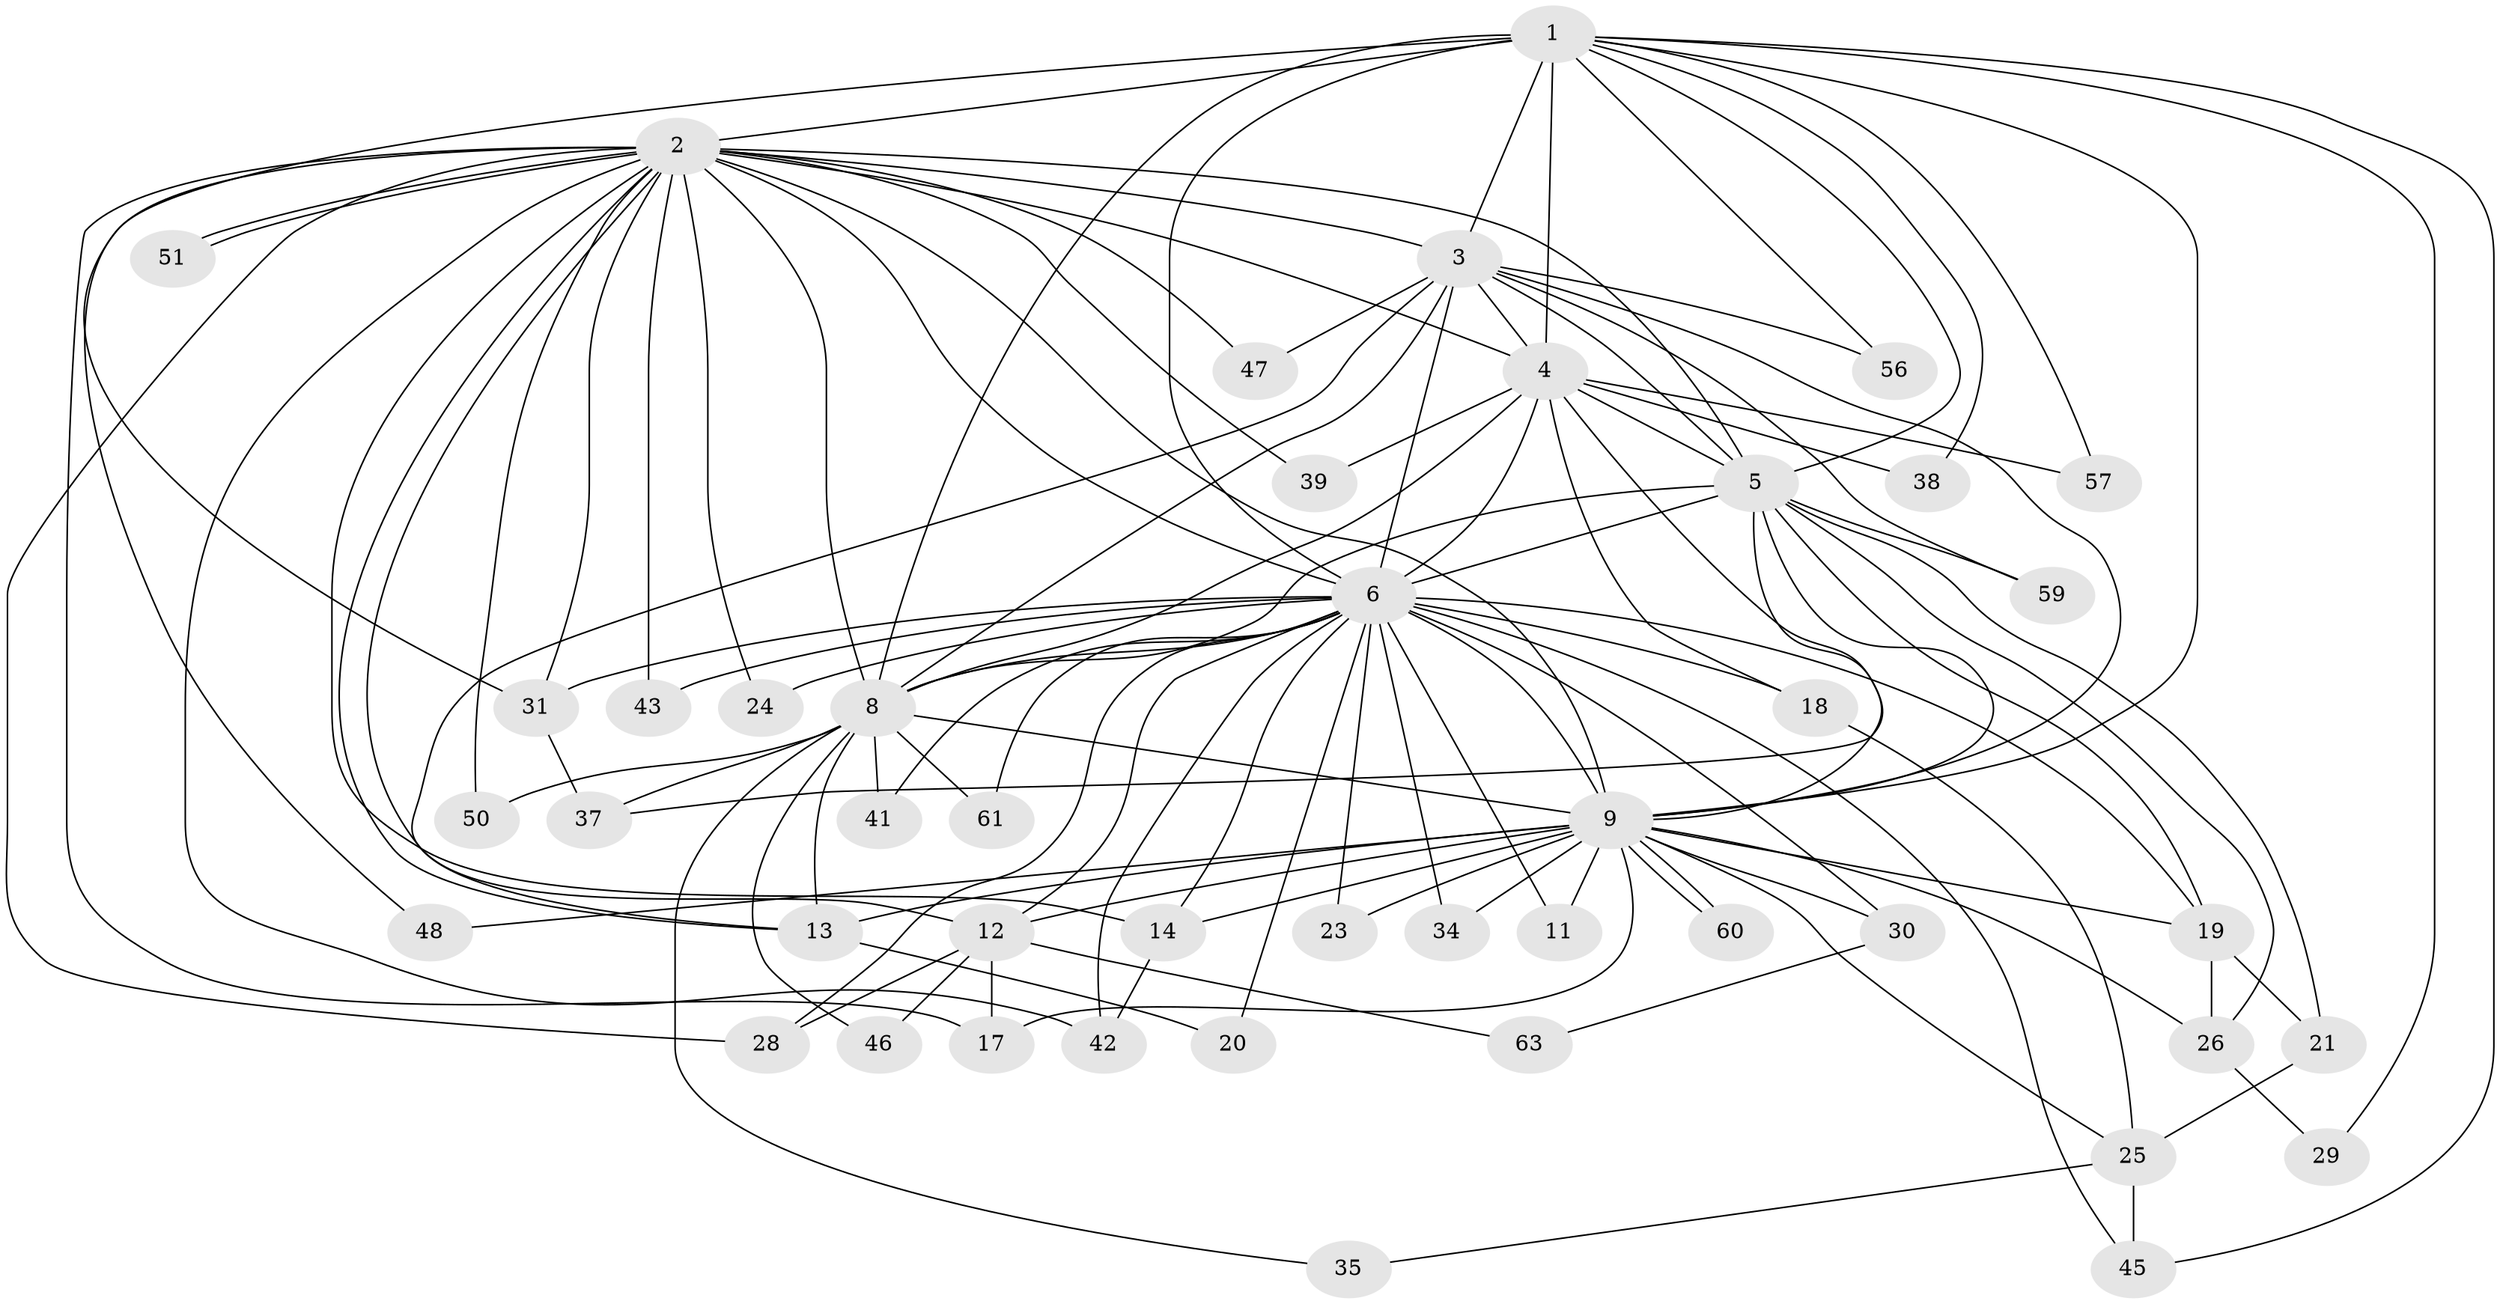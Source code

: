 // original degree distribution, {13: 0.0625, 24: 0.03125, 15: 0.015625, 22: 0.015625, 16: 0.015625, 11: 0.015625, 2: 0.53125, 8: 0.015625, 5: 0.046875, 3: 0.203125, 4: 0.046875}
// Generated by graph-tools (version 1.1) at 2025/11/02/27/25 16:11:00]
// undirected, 45 vertices, 115 edges
graph export_dot {
graph [start="1"]
  node [color=gray90,style=filled];
  1 [super="+10"];
  2 [super="+40"];
  3 [super="+16"];
  4 [super="+36"];
  5 [super="+15"];
  6 [super="+7"];
  8 [super="+58"];
  9 [super="+53"];
  11;
  12 [super="+62"];
  13 [super="+54"];
  14 [super="+44"];
  17 [super="+22"];
  18;
  19 [super="+55"];
  20;
  21;
  23;
  24;
  25 [super="+32"];
  26 [super="+27"];
  28 [super="+52"];
  29;
  30 [super="+33"];
  31;
  34;
  35;
  37;
  38;
  39;
  41;
  42 [super="+64"];
  43;
  45 [super="+49"];
  46;
  47;
  48;
  50;
  51;
  56;
  57;
  59;
  60;
  61;
  63;
  1 -- 2 [weight=2];
  1 -- 3 [weight=2];
  1 -- 4 [weight=2];
  1 -- 5 [weight=2];
  1 -- 6 [weight=4];
  1 -- 8 [weight=2];
  1 -- 9 [weight=2];
  1 -- 29;
  1 -- 31;
  1 -- 38;
  1 -- 57;
  1 -- 45;
  1 -- 56;
  2 -- 3;
  2 -- 4;
  2 -- 5;
  2 -- 6 [weight=2];
  2 -- 8;
  2 -- 9;
  2 -- 13;
  2 -- 13;
  2 -- 17;
  2 -- 24;
  2 -- 39;
  2 -- 42;
  2 -- 43;
  2 -- 47;
  2 -- 48;
  2 -- 50;
  2 -- 51;
  2 -- 51;
  2 -- 31;
  2 -- 14;
  2 -- 28;
  3 -- 4;
  3 -- 5;
  3 -- 6 [weight=2];
  3 -- 8;
  3 -- 9;
  3 -- 12 [weight=2];
  3 -- 56;
  3 -- 59;
  3 -- 47;
  4 -- 5;
  4 -- 6 [weight=2];
  4 -- 8;
  4 -- 9 [weight=2];
  4 -- 18;
  4 -- 38;
  4 -- 57;
  4 -- 39;
  5 -- 6 [weight=3];
  5 -- 8;
  5 -- 9;
  5 -- 21;
  5 -- 19;
  5 -- 37;
  5 -- 59;
  5 -- 26;
  6 -- 8 [weight=2];
  6 -- 9 [weight=2];
  6 -- 14;
  6 -- 23;
  6 -- 34;
  6 -- 41;
  6 -- 11;
  6 -- 12;
  6 -- 18;
  6 -- 19;
  6 -- 20;
  6 -- 24;
  6 -- 28;
  6 -- 30;
  6 -- 31;
  6 -- 42;
  6 -- 43;
  6 -- 61;
  6 -- 45;
  8 -- 9;
  8 -- 35;
  8 -- 41;
  8 -- 46;
  8 -- 50;
  8 -- 61;
  8 -- 13;
  8 -- 37;
  9 -- 11;
  9 -- 14;
  9 -- 17;
  9 -- 19;
  9 -- 23;
  9 -- 26;
  9 -- 34;
  9 -- 48;
  9 -- 60;
  9 -- 60;
  9 -- 13;
  9 -- 12;
  9 -- 25;
  9 -- 30;
  12 -- 28;
  12 -- 46;
  12 -- 63;
  12 -- 17;
  13 -- 20;
  14 -- 42;
  18 -- 25;
  19 -- 21;
  19 -- 26;
  21 -- 25;
  25 -- 35;
  25 -- 45;
  26 -- 29;
  30 -- 63;
  31 -- 37;
}
